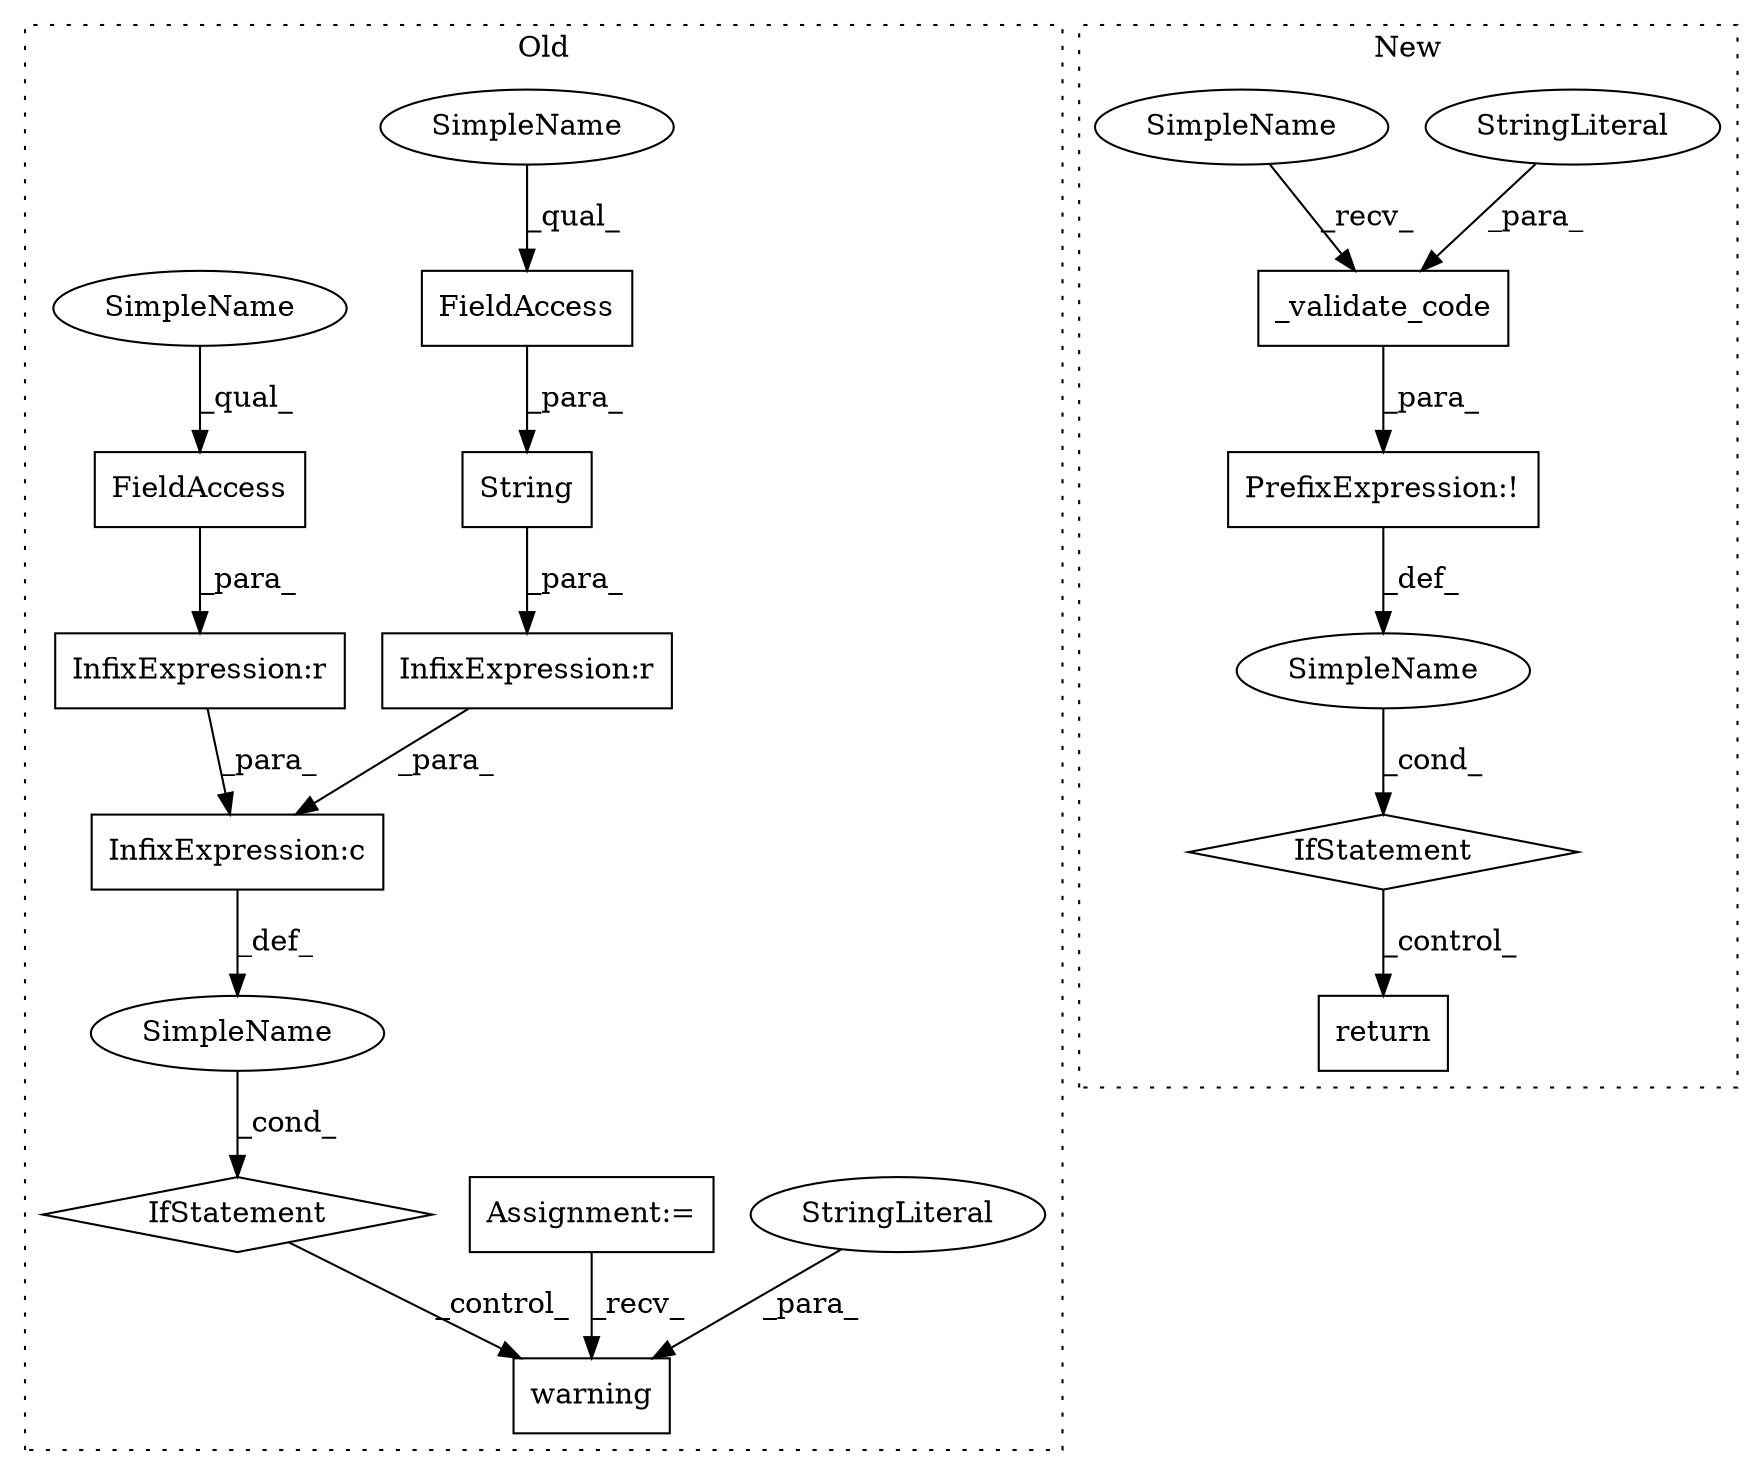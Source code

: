 digraph G {
subgraph cluster0 {
1 [label="String" a="32" s="2848,2865" l="7,1" shape="box"];
4 [label="InfixExpression:c" a="27" s="2867" l="4" shape="box"];
5 [label="InfixExpression:r" a="27" s="2844" l="4" shape="box"];
6 [label="InfixExpression:r" a="27" s="2888" l="4" shape="box"];
7 [label="FieldAccess" a="22" s="2855" l="10" shape="box"];
8 [label="FieldAccess" a="22" s="2872" l="16" shape="box"];
9 [label="IfStatement" a="25" s="2835,2897" l="4,2" shape="diamond"];
10 [label="SimpleName" a="42" s="" l="" shape="ellipse"];
11 [label="warning" a="32" s="3038,3085" l="8,1" shape="box"];
15 [label="StringLiteral" a="45" s="3046" l="39" shape="ellipse"];
16 [label="Assignment:=" a="7" s="2822" l="7" shape="box"];
18 [label="SimpleName" a="42" s="2855" l="4" shape="ellipse"];
19 [label="SimpleName" a="42" s="2872" l="4" shape="ellipse"];
label = "Old";
style="dotted";
}
subgraph cluster1 {
2 [label="_validate_code" a="32" s="3341,3374" l="15,1" shape="box"];
3 [label="PrefixExpression:!" a="38" s="3335" l="1" shape="box"];
12 [label="IfStatement" a="25" s="3331,3375" l="4,2" shape="diamond"];
13 [label="SimpleName" a="42" s="" l="" shape="ellipse"];
14 [label="return" a="41" s="3385" l="7" shape="box"];
17 [label="StringLiteral" a="45" s="3361" l="13" shape="ellipse"];
20 [label="SimpleName" a="42" s="3336" l="4" shape="ellipse"];
label = "New";
style="dotted";
}
1 -> 5 [label="_para_"];
2 -> 3 [label="_para_"];
3 -> 13 [label="_def_"];
4 -> 10 [label="_def_"];
5 -> 4 [label="_para_"];
6 -> 4 [label="_para_"];
7 -> 1 [label="_para_"];
8 -> 6 [label="_para_"];
9 -> 11 [label="_control_"];
10 -> 9 [label="_cond_"];
12 -> 14 [label="_control_"];
13 -> 12 [label="_cond_"];
15 -> 11 [label="_para_"];
16 -> 11 [label="_recv_"];
17 -> 2 [label="_para_"];
18 -> 7 [label="_qual_"];
19 -> 8 [label="_qual_"];
20 -> 2 [label="_recv_"];
}